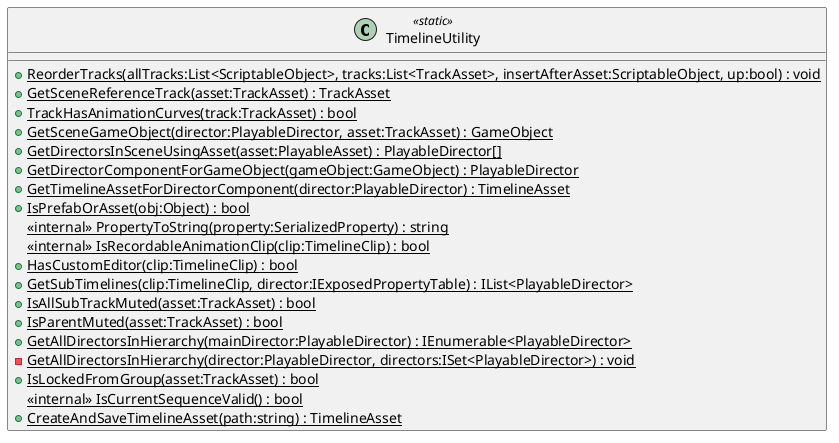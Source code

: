 @startuml
class TimelineUtility <<static>> {
    + {static} ReorderTracks(allTracks:List<ScriptableObject>, tracks:List<TrackAsset>, insertAfterAsset:ScriptableObject, up:bool) : void
    + {static} GetSceneReferenceTrack(asset:TrackAsset) : TrackAsset
    + {static} TrackHasAnimationCurves(track:TrackAsset) : bool
    + {static} GetSceneGameObject(director:PlayableDirector, asset:TrackAsset) : GameObject
    + {static} GetDirectorsInSceneUsingAsset(asset:PlayableAsset) : PlayableDirector[]
    + {static} GetDirectorComponentForGameObject(gameObject:GameObject) : PlayableDirector
    + {static} GetTimelineAssetForDirectorComponent(director:PlayableDirector) : TimelineAsset
    + {static} IsPrefabOrAsset(obj:Object) : bool
    <<internal>> {static} PropertyToString(property:SerializedProperty) : string
    <<internal>> {static} IsRecordableAnimationClip(clip:TimelineClip) : bool
    + {static} HasCustomEditor(clip:TimelineClip) : bool
    + {static} GetSubTimelines(clip:TimelineClip, director:IExposedPropertyTable) : IList<PlayableDirector>
    + {static} IsAllSubTrackMuted(asset:TrackAsset) : bool
    + {static} IsParentMuted(asset:TrackAsset) : bool
    + {static} GetAllDirectorsInHierarchy(mainDirector:PlayableDirector) : IEnumerable<PlayableDirector>
    {static} - GetAllDirectorsInHierarchy(director:PlayableDirector, directors:ISet<PlayableDirector>) : void
    + {static} IsLockedFromGroup(asset:TrackAsset) : bool
    <<internal>> {static} IsCurrentSequenceValid() : bool
    + {static} CreateAndSaveTimelineAsset(path:string) : TimelineAsset
}
@enduml
